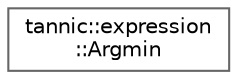 digraph "Graphical Class Hierarchy"
{
 // LATEX_PDF_SIZE
  bgcolor="transparent";
  edge [fontname=Helvetica,fontsize=10,labelfontname=Helvetica,labelfontsize=10];
  node [fontname=Helvetica,fontsize=10,shape=box,height=0.2,width=0.4];
  rankdir="LR";
  Node0 [id="Node000000",label="tannic::expression\l::Argmin",height=0.2,width=0.4,color="grey40", fillcolor="white", style="filled",URL="$d7/d32/structtannic_1_1expression_1_1Argmin.html",tooltip=" "];
}
